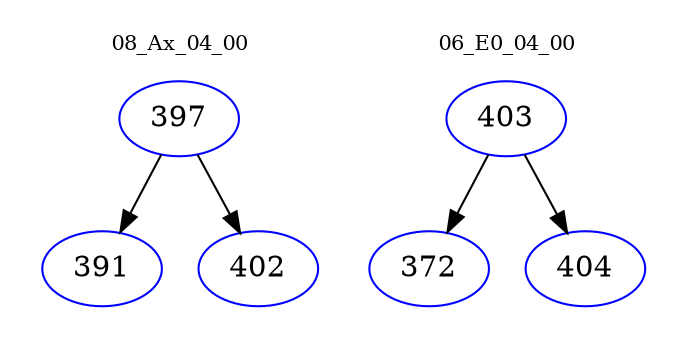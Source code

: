 digraph{
subgraph cluster_0 {
color = white
label = "08_Ax_04_00";
fontsize=10;
T0_397 [label="397", color="blue"]
T0_397 -> T0_391 [color="black"]
T0_391 [label="391", color="blue"]
T0_397 -> T0_402 [color="black"]
T0_402 [label="402", color="blue"]
}
subgraph cluster_1 {
color = white
label = "06_E0_04_00";
fontsize=10;
T1_403 [label="403", color="blue"]
T1_403 -> T1_372 [color="black"]
T1_372 [label="372", color="blue"]
T1_403 -> T1_404 [color="black"]
T1_404 [label="404", color="blue"]
}
}
